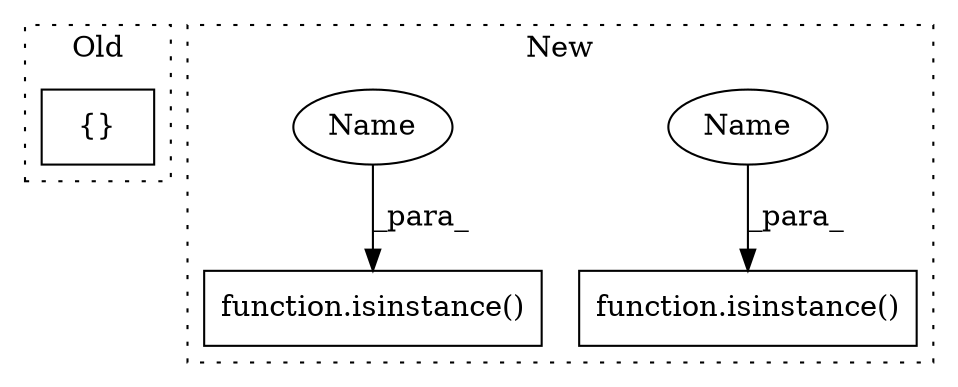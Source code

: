 digraph G {
subgraph cluster0 {
1 [label="{}" a="59" s="341,341" l="2,1" shape="box"];
label = "Old";
style="dotted";
}
subgraph cluster1 {
2 [label="function.isinstance()" a="75" s="4238,4269" l="11,1" shape="box"];
3 [label="function.isinstance()" a="75" s="4070,4100" l="11,1" shape="box"];
4 [label="Name" a="87" s="4089" l="11" shape="ellipse"];
5 [label="Name" a="87" s="4258" l="11" shape="ellipse"];
label = "New";
style="dotted";
}
4 -> 3 [label="_para_"];
5 -> 2 [label="_para_"];
}